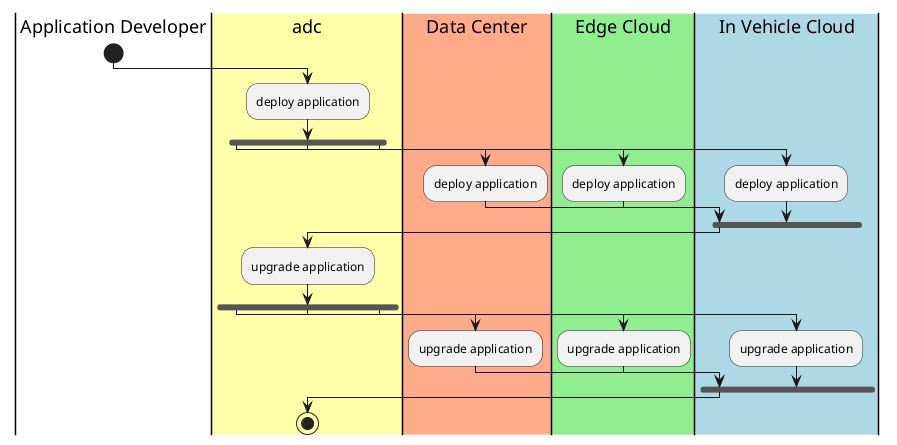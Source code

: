 @startuml
|Application Developer|
start
|#ffffaa|adc|
:deploy application;
fork
|#ffaa88|Data Center|
:deploy application;
fork again
|#lightgreen|Edge Cloud|
:deploy application;
fork again
|#lightblue|In Vehicle Cloud|
:deploy application;
end fork
|adc|
:upgrade application;
fork
|Data Center|
:upgrade application;
fork again
|Edge Cloud|
:upgrade application;
fork again
|In Vehicle Cloud|
:upgrade application;
end fork
|adc|
stop
@enduml
